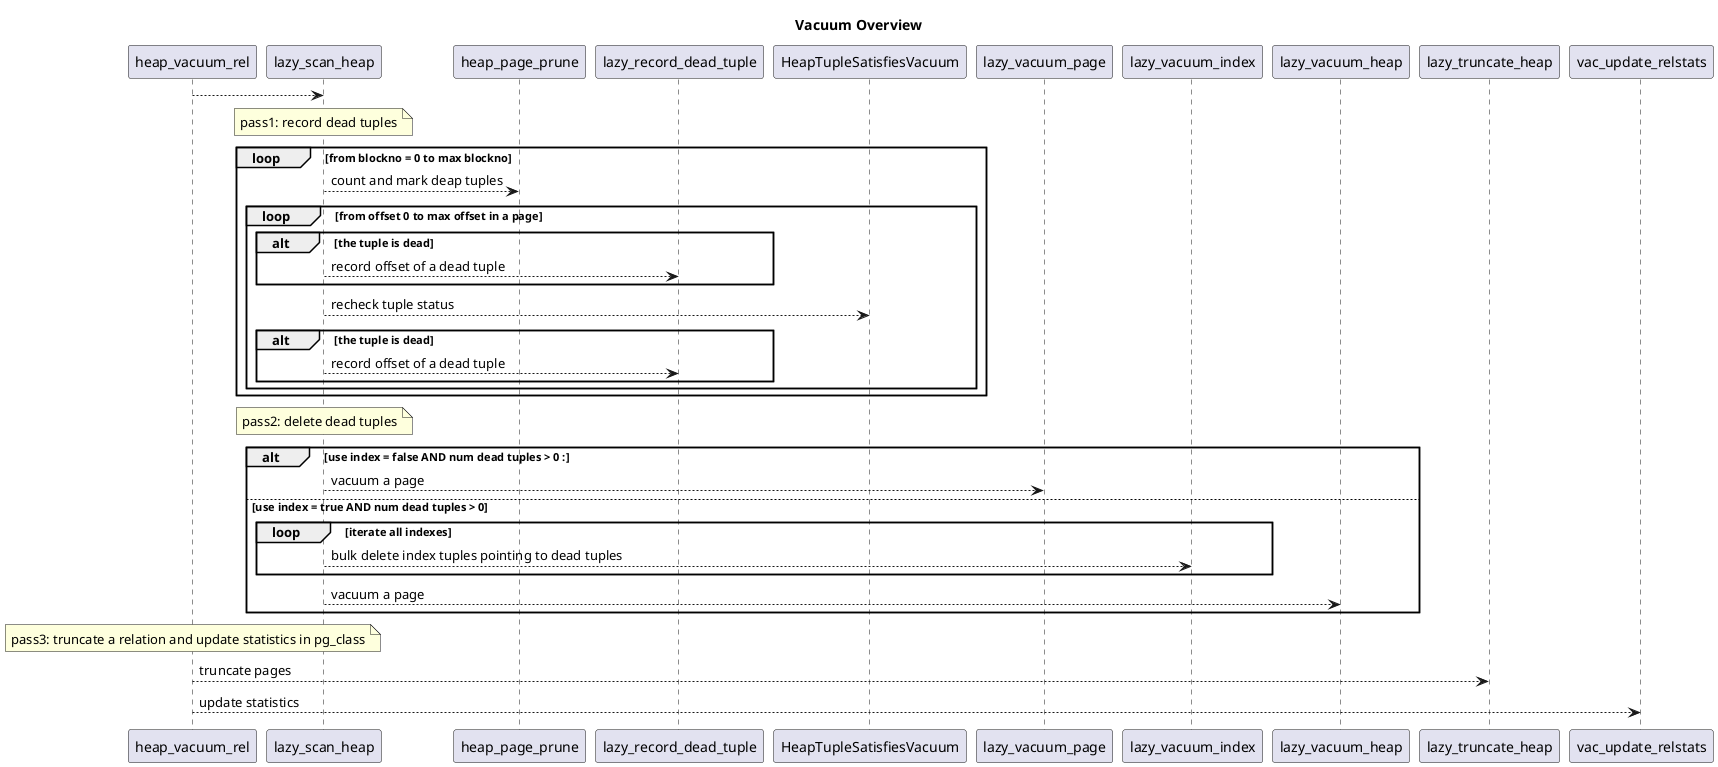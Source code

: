 @startuml
title Vacuum Overview

heap_vacuum_rel --> lazy_scan_heap

note over lazy_scan_heap: pass1: record dead tuples
loop from blockno = 0 to max blockno
    lazy_scan_heap --> heap_page_prune : count and mark deap tuples
    loop from offset 0 to max offset in a page
        alt the tuple is dead
            lazy_scan_heap --> lazy_record_dead_tuple : record offset of a dead tuple
        end

        lazy_scan_heap --> HeapTupleSatisfiesVacuum : recheck tuple status
        alt the tuple is dead
            lazy_scan_heap --> lazy_record_dead_tuple : record offset of a dead tuple        
        end
    end
end

note over lazy_scan_heap: pass2: delete dead tuples
alt use index = false AND num dead tuples > 0 : 
    lazy_scan_heap --> lazy_vacuum_page : vacuum a page
else use index = true AND num dead tuples > 0
    loop iterate all indexes
        lazy_scan_heap --> lazy_vacuum_index : bulk delete index tuples pointing to dead tuples
    end 

    lazy_scan_heap --> lazy_vacuum_heap : vacuum a page
end

note over heap_vacuum_rel : pass3: truncate a relation and update statistics in pg_class
heap_vacuum_rel --> lazy_truncate_heap : truncate pages
heap_vacuum_rel --> vac_update_relstats : update statistics

@enduml